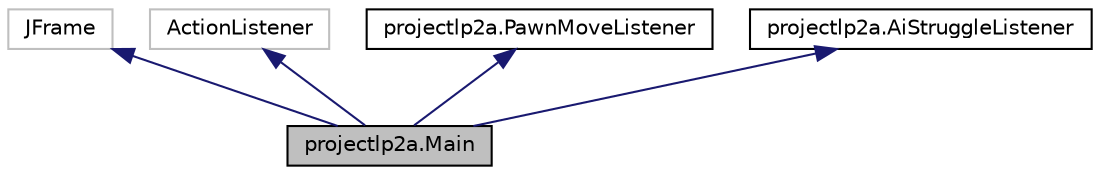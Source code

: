 digraph "projectlp2a.Main"
{
 // LATEX_PDF_SIZE
  edge [fontname="Helvetica",fontsize="10",labelfontname="Helvetica",labelfontsize="10"];
  node [fontname="Helvetica",fontsize="10",shape=record];
  Node1 [label="projectlp2a.Main",height=0.2,width=0.4,color="black", fillcolor="grey75", style="filled", fontcolor="black",tooltip=" "];
  Node2 -> Node1 [dir="back",color="midnightblue",fontsize="10",style="solid"];
  Node2 [label="JFrame",height=0.2,width=0.4,color="grey75", fillcolor="white", style="filled",tooltip=" "];
  Node3 -> Node1 [dir="back",color="midnightblue",fontsize="10",style="solid"];
  Node3 [label="ActionListener",height=0.2,width=0.4,color="grey75", fillcolor="white", style="filled",tooltip=" "];
  Node4 -> Node1 [dir="back",color="midnightblue",fontsize="10",style="solid"];
  Node4 [label="projectlp2a.PawnMoveListener",height=0.2,width=0.4,color="black", fillcolor="white", style="filled",URL="$interfaceprojectlp2a_1_1_pawn_move_listener.html",tooltip=" "];
  Node5 -> Node1 [dir="back",color="midnightblue",fontsize="10",style="solid"];
  Node5 [label="projectlp2a.AiStruggleListener",height=0.2,width=0.4,color="black", fillcolor="white", style="filled",URL="$interfaceprojectlp2a_1_1_ai_struggle_listener.html",tooltip=" "];
}
